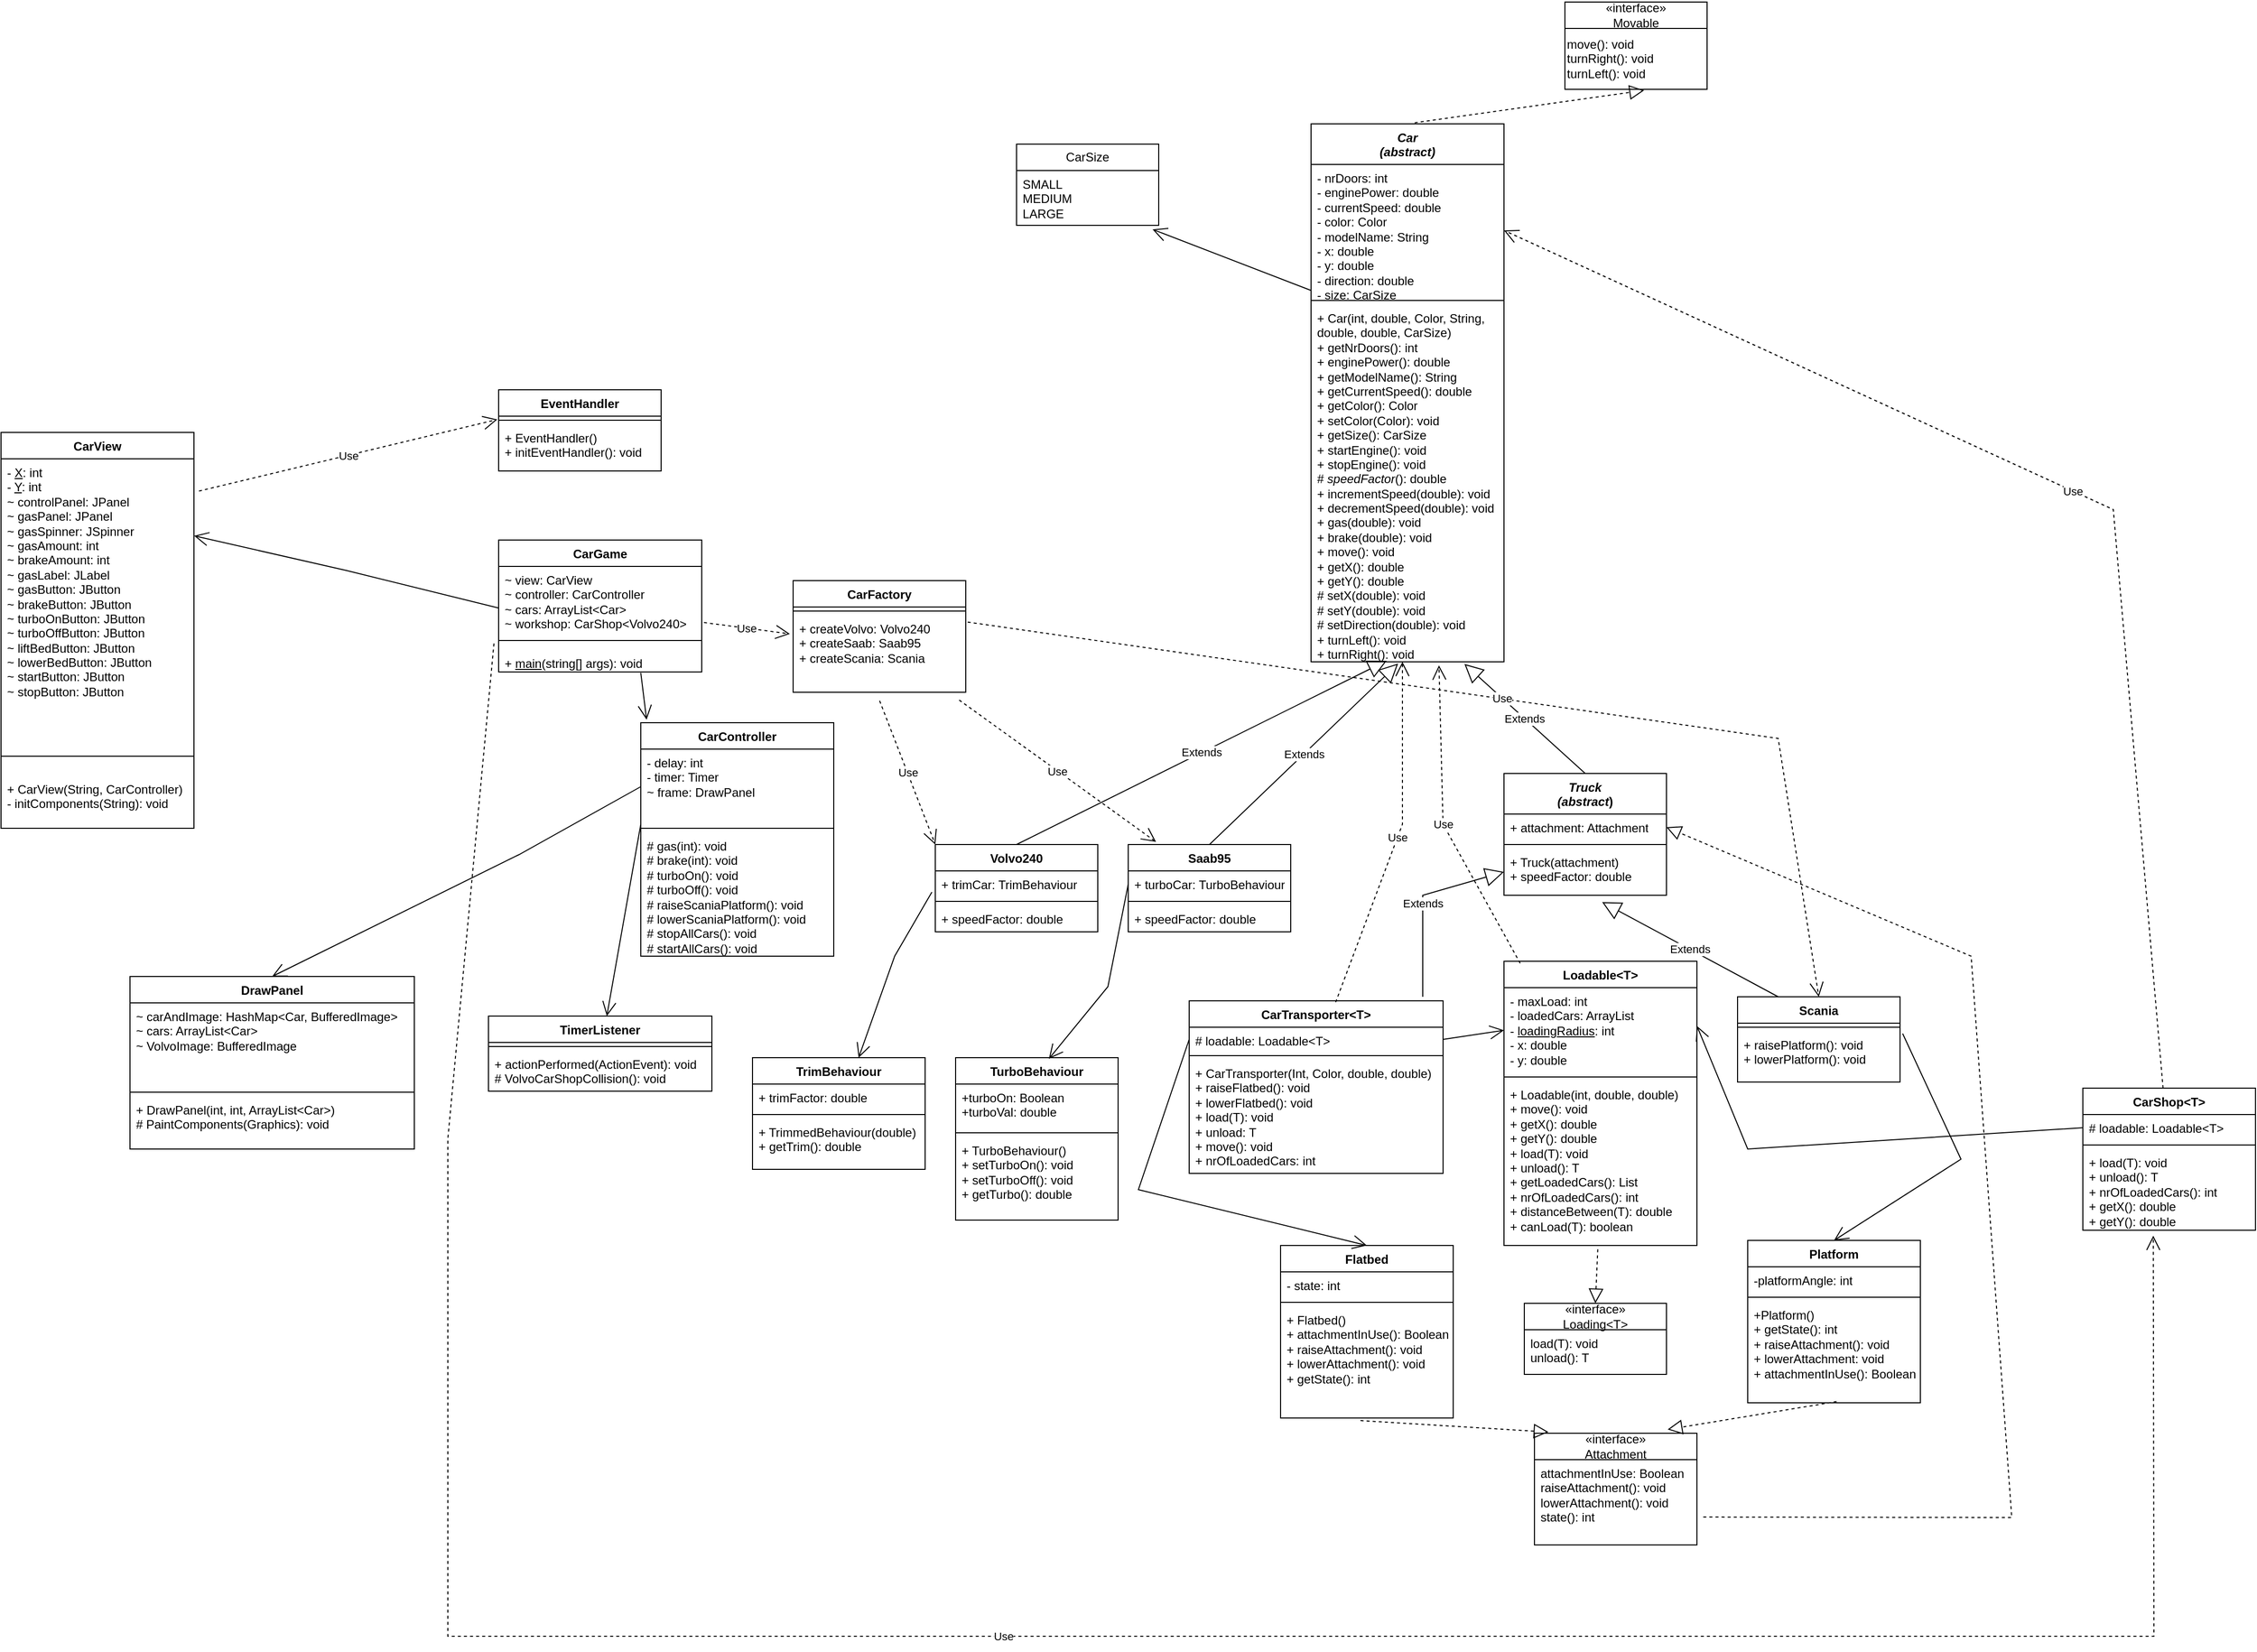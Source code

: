 <mxfile version="23.1.2" type="google">
  <diagram name="Sida-1" id="J6gJxQ5m7RRqywbdpWK8">
    <mxGraphModel grid="1" page="1" gridSize="10" guides="1" tooltips="1" connect="1" arrows="1" fold="1" pageScale="1" pageWidth="827" pageHeight="1169" math="0" shadow="0">
      <root>
        <mxCell id="0" />
        <mxCell id="1" parent="0" />
        <mxCell id="Iw1DIzwXRPO4TeAjE_ug-1" value="&lt;i&gt;Car&lt;br&gt;(abstract)&lt;br&gt;&lt;/i&gt;" style="swimlane;fontStyle=1;align=center;verticalAlign=top;childLayout=stackLayout;horizontal=1;startSize=40;horizontalStack=0;resizeParent=1;resizeParentMax=0;resizeLast=0;collapsible=1;marginBottom=0;whiteSpace=wrap;html=1;" vertex="1" parent="1">
          <mxGeometry x="330" y="280" width="190" height="530" as="geometry" />
        </mxCell>
        <mxCell id="Iw1DIzwXRPO4TeAjE_ug-2" value="- nrDoors: int&lt;br&gt;- enginePower: double&lt;br&gt;- currentSpeed: double&lt;br&gt;- color: Color&lt;br&gt;- modelName: String&lt;br&gt;- x: double&lt;br&gt;- y: double&lt;br&gt;- direction: double&lt;br&gt;- size: CarSize" style="text;strokeColor=none;fillColor=none;align=left;verticalAlign=top;spacingLeft=4;spacingRight=4;overflow=hidden;rotatable=0;points=[[0,0.5],[1,0.5]];portConstraint=eastwest;whiteSpace=wrap;html=1;" vertex="1" parent="Iw1DIzwXRPO4TeAjE_ug-1">
          <mxGeometry y="40" width="190" height="130" as="geometry" />
        </mxCell>
        <mxCell id="Iw1DIzwXRPO4TeAjE_ug-3" value="" style="line;strokeWidth=1;fillColor=none;align=left;verticalAlign=middle;spacingTop=-1;spacingLeft=3;spacingRight=3;rotatable=0;labelPosition=right;points=[];portConstraint=eastwest;strokeColor=inherit;" vertex="1" parent="Iw1DIzwXRPO4TeAjE_ug-1">
          <mxGeometry y="170" width="190" height="8" as="geometry" />
        </mxCell>
        <mxCell id="Iw1DIzwXRPO4TeAjE_ug-4" value="+ Car(int, double, Color, String, double, double, CarSize)&lt;br&gt;+ getNrDoors(): int&lt;br&gt;+ enginePower(): double&lt;br&gt;+ getModelName(): String&lt;br&gt;+ getCurrentSpeed(): double&lt;br&gt;+ getColor(): Color&lt;br&gt;+ setColor(Color): void&lt;br&gt;+ getSize(): CarSize&lt;br&gt;+ startEngine(): void&lt;br&gt;+ stopEngine(): void&lt;br&gt;#&amp;nbsp;&lt;i&gt;speedFactor&lt;/i&gt;(): double&lt;br&gt;+ incrementSpeed(double): void&lt;br&gt;+ decrementSpeed(double): void&lt;br&gt;+ gas(double): void&lt;br&gt;+ brake(double): void&lt;br&gt;+ move(): void&lt;br&gt;+ getX(): double&lt;br&gt;+ getY(): double&lt;br&gt;# setX(double): void&lt;br&gt;# setY(double): void&lt;br&gt;# setDirection(double): void&lt;br&gt;+ turnLeft(): void&lt;br&gt;+ turnRight(): void" style="text;strokeColor=none;fillColor=none;align=left;verticalAlign=top;spacingLeft=4;spacingRight=4;overflow=hidden;rotatable=0;points=[[0,0.5],[1,0.5]];portConstraint=eastwest;whiteSpace=wrap;html=1;" vertex="1" parent="Iw1DIzwXRPO4TeAjE_ug-1">
          <mxGeometry y="178" width="190" height="352" as="geometry" />
        </mxCell>
        <mxCell id="Iw1DIzwXRPO4TeAjE_ug-8" value="CarSize" style="swimlane;fontStyle=0;childLayout=stackLayout;horizontal=1;startSize=26;fillColor=none;horizontalStack=0;resizeParent=1;resizeParentMax=0;resizeLast=0;collapsible=1;marginBottom=0;whiteSpace=wrap;html=1;" vertex="1" parent="1">
          <mxGeometry x="40" y="300" width="140" height="80" as="geometry" />
        </mxCell>
        <mxCell id="Iw1DIzwXRPO4TeAjE_ug-9" value="SMALL&lt;br&gt;MEDIUM&lt;br&gt;LARGE" style="text;strokeColor=none;fillColor=none;align=left;verticalAlign=top;spacingLeft=4;spacingRight=4;overflow=hidden;rotatable=0;points=[[0,0.5],[1,0.5]];portConstraint=eastwest;whiteSpace=wrap;html=1;" vertex="1" parent="Iw1DIzwXRPO4TeAjE_ug-8">
          <mxGeometry y="26" width="140" height="54" as="geometry" />
        </mxCell>
        <mxCell id="Iw1DIzwXRPO4TeAjE_ug-12" value="" style="endArrow=open;endFill=1;endSize=12;html=1;rounded=0;exitX=0;exitY=0.955;exitDx=0;exitDy=0;exitPerimeter=0;entryX=0.957;entryY=1.074;entryDx=0;entryDy=0;entryPerimeter=0;" edge="1" parent="1" source="Iw1DIzwXRPO4TeAjE_ug-2" target="Iw1DIzwXRPO4TeAjE_ug-9">
          <mxGeometry width="160" relative="1" as="geometry">
            <mxPoint x="330" y="630" as="sourcePoint" />
            <mxPoint x="160" y="500" as="targetPoint" />
          </mxGeometry>
        </mxCell>
        <mxCell id="Iw1DIzwXRPO4TeAjE_ug-22" value="«interface»&lt;br&gt;Movable" style="swimlane;fontStyle=0;childLayout=stackLayout;horizontal=1;startSize=26;fillColor=none;horizontalStack=0;resizeParent=1;resizeParentMax=0;resizeLast=0;collapsible=1;marginBottom=0;whiteSpace=wrap;html=1;" vertex="1" parent="1">
          <mxGeometry x="580" y="160" width="140" height="86" as="geometry" />
        </mxCell>
        <mxCell id="Iw1DIzwXRPO4TeAjE_ug-26" value="move(): void&lt;br&gt;turnRight(): void&lt;br&gt;turnLeft(): void" style="text;html=1;align=left;verticalAlign=middle;resizable=0;points=[];autosize=1;strokeColor=none;fillColor=none;" vertex="1" parent="Iw1DIzwXRPO4TeAjE_ug-22">
          <mxGeometry y="26" width="140" height="60" as="geometry" />
        </mxCell>
        <mxCell id="Iw1DIzwXRPO4TeAjE_ug-27" value="" style="endArrow=block;dashed=1;endFill=0;endSize=12;html=1;rounded=0;exitX=0.537;exitY=-0.002;exitDx=0;exitDy=0;exitPerimeter=0;entryX=0.557;entryY=1.017;entryDx=0;entryDy=0;entryPerimeter=0;" edge="1" parent="1" source="Iw1DIzwXRPO4TeAjE_ug-1" target="Iw1DIzwXRPO4TeAjE_ug-26">
          <mxGeometry width="160" relative="1" as="geometry">
            <mxPoint x="560" y="250" as="sourcePoint" />
            <mxPoint x="720" y="250" as="targetPoint" />
          </mxGeometry>
        </mxCell>
        <mxCell id="JPbPp24o7M2_uj4HTOKJ-6" value="&lt;i&gt;Truck&lt;br&gt;(abstract&lt;/i&gt;)" style="swimlane;fontStyle=1;align=center;verticalAlign=top;childLayout=stackLayout;horizontal=1;startSize=40;horizontalStack=0;resizeParent=1;resizeParentMax=0;resizeLast=0;collapsible=1;marginBottom=0;whiteSpace=wrap;html=1;" vertex="1" parent="1">
          <mxGeometry x="520" y="920" width="160" height="120" as="geometry" />
        </mxCell>
        <mxCell id="JPbPp24o7M2_uj4HTOKJ-7" value="+ attachment: Attachment" style="text;strokeColor=none;fillColor=none;align=left;verticalAlign=top;spacingLeft=4;spacingRight=4;overflow=hidden;rotatable=0;points=[[0,0.5],[1,0.5]];portConstraint=eastwest;whiteSpace=wrap;html=1;" vertex="1" parent="JPbPp24o7M2_uj4HTOKJ-6">
          <mxGeometry y="40" width="160" height="26" as="geometry" />
        </mxCell>
        <mxCell id="JPbPp24o7M2_uj4HTOKJ-8" value="" style="line;strokeWidth=1;fillColor=none;align=left;verticalAlign=middle;spacingTop=-1;spacingLeft=3;spacingRight=3;rotatable=0;labelPosition=right;points=[];portConstraint=eastwest;strokeColor=inherit;" vertex="1" parent="JPbPp24o7M2_uj4HTOKJ-6">
          <mxGeometry y="66" width="160" height="8" as="geometry" />
        </mxCell>
        <mxCell id="JPbPp24o7M2_uj4HTOKJ-9" value="+ Truck(attachment)&lt;br&gt;+ speedFactor: double" style="text;strokeColor=none;fillColor=none;align=left;verticalAlign=top;spacingLeft=4;spacingRight=4;overflow=hidden;rotatable=0;points=[[0,0.5],[1,0.5]];portConstraint=eastwest;whiteSpace=wrap;html=1;" vertex="1" parent="JPbPp24o7M2_uj4HTOKJ-6">
          <mxGeometry y="74" width="160" height="46" as="geometry" />
        </mxCell>
        <mxCell id="JPbPp24o7M2_uj4HTOKJ-10" value="Extends" style="endArrow=block;endSize=16;endFill=0;html=1;rounded=0;entryX=0.795;entryY=1.006;entryDx=0;entryDy=0;entryPerimeter=0;exitX=0.5;exitY=0;exitDx=0;exitDy=0;" edge="1" parent="1" source="JPbPp24o7M2_uj4HTOKJ-6" target="Iw1DIzwXRPO4TeAjE_ug-4">
          <mxGeometry width="160" relative="1" as="geometry">
            <mxPoint x="330" y="910" as="sourcePoint" />
            <mxPoint x="490" y="910" as="targetPoint" />
          </mxGeometry>
        </mxCell>
        <mxCell id="JPbPp24o7M2_uj4HTOKJ-11" value="Scania" style="swimlane;fontStyle=1;align=center;verticalAlign=top;childLayout=stackLayout;horizontal=1;startSize=26;horizontalStack=0;resizeParent=1;resizeParentMax=0;resizeLast=0;collapsible=1;marginBottom=0;whiteSpace=wrap;html=1;" vertex="1" parent="1">
          <mxGeometry x="750" y="1140" width="160" height="84" as="geometry" />
        </mxCell>
        <mxCell id="JPbPp24o7M2_uj4HTOKJ-13" value="" style="line;strokeWidth=1;fillColor=none;align=left;verticalAlign=middle;spacingTop=-1;spacingLeft=3;spacingRight=3;rotatable=0;labelPosition=right;points=[];portConstraint=eastwest;strokeColor=inherit;" vertex="1" parent="JPbPp24o7M2_uj4HTOKJ-11">
          <mxGeometry y="26" width="160" height="8" as="geometry" />
        </mxCell>
        <mxCell id="JPbPp24o7M2_uj4HTOKJ-14" value="+ raisePlatform(): void&lt;br&gt;+ lowerPlatform(): void" style="text;strokeColor=none;fillColor=none;align=left;verticalAlign=top;spacingLeft=4;spacingRight=4;overflow=hidden;rotatable=0;points=[[0,0.5],[1,0.5]];portConstraint=eastwest;whiteSpace=wrap;html=1;" vertex="1" parent="JPbPp24o7M2_uj4HTOKJ-11">
          <mxGeometry y="34" width="160" height="50" as="geometry" />
        </mxCell>
        <mxCell id="JPbPp24o7M2_uj4HTOKJ-15" value="Extends" style="endArrow=block;endSize=16;endFill=0;html=1;rounded=0;entryX=0.604;entryY=1.145;entryDx=0;entryDy=0;entryPerimeter=0;exitX=0.25;exitY=0;exitDx=0;exitDy=0;" edge="1" parent="1" source="JPbPp24o7M2_uj4HTOKJ-11" target="JPbPp24o7M2_uj4HTOKJ-9">
          <mxGeometry width="160" relative="1" as="geometry">
            <mxPoint x="310" y="1050" as="sourcePoint" />
            <mxPoint x="470" y="1050" as="targetPoint" />
          </mxGeometry>
        </mxCell>
        <mxCell id="JPbPp24o7M2_uj4HTOKJ-16" value="CarTransporter&amp;lt;T&amp;gt;" style="swimlane;fontStyle=1;align=center;verticalAlign=top;childLayout=stackLayout;horizontal=1;startSize=26;horizontalStack=0;resizeParent=1;resizeParentMax=0;resizeLast=0;collapsible=1;marginBottom=0;whiteSpace=wrap;html=1;" vertex="1" parent="1">
          <mxGeometry x="210" y="1144" width="250" height="170" as="geometry" />
        </mxCell>
        <mxCell id="JPbPp24o7M2_uj4HTOKJ-17" value="# loadable: Loadable&amp;lt;T&amp;gt;" style="text;strokeColor=none;fillColor=none;align=left;verticalAlign=top;spacingLeft=4;spacingRight=4;overflow=hidden;rotatable=0;points=[[0,0.5],[1,0.5]];portConstraint=eastwest;whiteSpace=wrap;html=1;" vertex="1" parent="JPbPp24o7M2_uj4HTOKJ-16">
          <mxGeometry y="26" width="250" height="24" as="geometry" />
        </mxCell>
        <mxCell id="JPbPp24o7M2_uj4HTOKJ-18" value="" style="line;strokeWidth=1;fillColor=none;align=left;verticalAlign=middle;spacingTop=-1;spacingLeft=3;spacingRight=3;rotatable=0;labelPosition=right;points=[];portConstraint=eastwest;strokeColor=inherit;" vertex="1" parent="JPbPp24o7M2_uj4HTOKJ-16">
          <mxGeometry y="50" width="250" height="8" as="geometry" />
        </mxCell>
        <mxCell id="JPbPp24o7M2_uj4HTOKJ-19" value="+ CarTransporter(Int, Color, double, double)&lt;br&gt;+ raiseFlatbed(): void&lt;br&gt;+ lowerFlatbed(): void&lt;br&gt;+ load(T): void&lt;br&gt;+ unload: T&lt;br&gt;+ move(): void&lt;br&gt;+ nrOfLoadedCars: int" style="text;strokeColor=none;fillColor=none;align=left;verticalAlign=top;spacingLeft=4;spacingRight=4;overflow=hidden;rotatable=0;points=[[0,0.5],[1,0.5]];portConstraint=eastwest;whiteSpace=wrap;html=1;" vertex="1" parent="JPbPp24o7M2_uj4HTOKJ-16">
          <mxGeometry y="58" width="250" height="112" as="geometry" />
        </mxCell>
        <mxCell id="JPbPp24o7M2_uj4HTOKJ-20" value="Extends" style="endArrow=block;endSize=16;endFill=0;html=1;rounded=0;entryX=0;entryY=0.5;entryDx=0;entryDy=0;" edge="1" parent="1" target="JPbPp24o7M2_uj4HTOKJ-9">
          <mxGeometry x="0.005" width="160" relative="1" as="geometry">
            <mxPoint x="440" y="1140" as="sourcePoint" />
            <mxPoint x="561" y="1042" as="targetPoint" />
            <mxPoint as="offset" />
            <Array as="points">
              <mxPoint x="440" y="1040" />
            </Array>
          </mxGeometry>
        </mxCell>
        <mxCell id="JPbPp24o7M2_uj4HTOKJ-21" value="Volvo240" style="swimlane;fontStyle=1;align=center;verticalAlign=top;childLayout=stackLayout;horizontal=1;startSize=26;horizontalStack=0;resizeParent=1;resizeParentMax=0;resizeLast=0;collapsible=1;marginBottom=0;whiteSpace=wrap;html=1;" vertex="1" parent="1">
          <mxGeometry x="-40" y="990" width="160" height="86" as="geometry" />
        </mxCell>
        <mxCell id="JPbPp24o7M2_uj4HTOKJ-22" value="+ trimCar: TrimBehaviour" style="text;strokeColor=none;fillColor=none;align=left;verticalAlign=top;spacingLeft=4;spacingRight=4;overflow=hidden;rotatable=0;points=[[0,0.5],[1,0.5]];portConstraint=eastwest;whiteSpace=wrap;html=1;" vertex="1" parent="JPbPp24o7M2_uj4HTOKJ-21">
          <mxGeometry y="26" width="160" height="26" as="geometry" />
        </mxCell>
        <mxCell id="JPbPp24o7M2_uj4HTOKJ-23" value="" style="line;strokeWidth=1;fillColor=none;align=left;verticalAlign=middle;spacingTop=-1;spacingLeft=3;spacingRight=3;rotatable=0;labelPosition=right;points=[];portConstraint=eastwest;strokeColor=inherit;" vertex="1" parent="JPbPp24o7M2_uj4HTOKJ-21">
          <mxGeometry y="52" width="160" height="8" as="geometry" />
        </mxCell>
        <mxCell id="JPbPp24o7M2_uj4HTOKJ-24" value="+ speedFactor: double" style="text;strokeColor=none;fillColor=none;align=left;verticalAlign=top;spacingLeft=4;spacingRight=4;overflow=hidden;rotatable=0;points=[[0,0.5],[1,0.5]];portConstraint=eastwest;whiteSpace=wrap;html=1;" vertex="1" parent="JPbPp24o7M2_uj4HTOKJ-21">
          <mxGeometry y="60" width="160" height="26" as="geometry" />
        </mxCell>
        <mxCell id="JPbPp24o7M2_uj4HTOKJ-25" value="Extends" style="endArrow=block;endSize=16;endFill=0;html=1;rounded=0;exitX=0.5;exitY=0;exitDx=0;exitDy=0;entryX=0.392;entryY=0.997;entryDx=0;entryDy=0;entryPerimeter=0;" edge="1" parent="1" source="JPbPp24o7M2_uj4HTOKJ-21" target="Iw1DIzwXRPO4TeAjE_ug-4">
          <mxGeometry width="160" relative="1" as="geometry">
            <mxPoint x="310" y="850" as="sourcePoint" />
            <mxPoint x="400" y="820" as="targetPoint" />
          </mxGeometry>
        </mxCell>
        <mxCell id="JPbPp24o7M2_uj4HTOKJ-26" value="" style="endArrow=open;endFill=1;endSize=12;html=1;rounded=0;exitX=-0.021;exitY=0.801;exitDx=0;exitDy=0;exitPerimeter=0;" edge="1" parent="1" source="JPbPp24o7M2_uj4HTOKJ-22" target="JPbPp24o7M2_uj4HTOKJ-27">
          <mxGeometry width="160" relative="1" as="geometry">
            <mxPoint x="20" y="950" as="sourcePoint" />
            <mxPoint x="80" y="960" as="targetPoint" />
            <Array as="points">
              <mxPoint x="-80" y="1100" />
            </Array>
          </mxGeometry>
        </mxCell>
        <mxCell id="JPbPp24o7M2_uj4HTOKJ-27" value="TrimBehaviour" style="swimlane;fontStyle=1;align=center;verticalAlign=top;childLayout=stackLayout;horizontal=1;startSize=26;horizontalStack=0;resizeParent=1;resizeParentMax=0;resizeLast=0;collapsible=1;marginBottom=0;whiteSpace=wrap;html=1;" vertex="1" parent="1">
          <mxGeometry x="-220" y="1200" width="170" height="110" as="geometry" />
        </mxCell>
        <mxCell id="JPbPp24o7M2_uj4HTOKJ-28" value="+ trimFactor: double" style="text;strokeColor=none;fillColor=none;align=left;verticalAlign=top;spacingLeft=4;spacingRight=4;overflow=hidden;rotatable=0;points=[[0,0.5],[1,0.5]];portConstraint=eastwest;whiteSpace=wrap;html=1;" vertex="1" parent="JPbPp24o7M2_uj4HTOKJ-27">
          <mxGeometry y="26" width="170" height="26" as="geometry" />
        </mxCell>
        <mxCell id="JPbPp24o7M2_uj4HTOKJ-29" value="" style="line;strokeWidth=1;fillColor=none;align=left;verticalAlign=middle;spacingTop=-1;spacingLeft=3;spacingRight=3;rotatable=0;labelPosition=right;points=[];portConstraint=eastwest;strokeColor=inherit;" vertex="1" parent="JPbPp24o7M2_uj4HTOKJ-27">
          <mxGeometry y="52" width="170" height="8" as="geometry" />
        </mxCell>
        <mxCell id="JPbPp24o7M2_uj4HTOKJ-30" value="+ TrimmedBehaviour(double)&lt;br&gt;+ getTrim(): double" style="text;strokeColor=none;fillColor=none;align=left;verticalAlign=top;spacingLeft=4;spacingRight=4;overflow=hidden;rotatable=0;points=[[0,0.5],[1,0.5]];portConstraint=eastwest;whiteSpace=wrap;html=1;" vertex="1" parent="JPbPp24o7M2_uj4HTOKJ-27">
          <mxGeometry y="60" width="170" height="50" as="geometry" />
        </mxCell>
        <mxCell id="JPbPp24o7M2_uj4HTOKJ-31" value="Saab95" style="swimlane;fontStyle=1;align=center;verticalAlign=top;childLayout=stackLayout;horizontal=1;startSize=26;horizontalStack=0;resizeParent=1;resizeParentMax=0;resizeLast=0;collapsible=1;marginBottom=0;whiteSpace=wrap;html=1;" vertex="1" parent="1">
          <mxGeometry x="150" y="990" width="160" height="86" as="geometry" />
        </mxCell>
        <mxCell id="JPbPp24o7M2_uj4HTOKJ-32" value="+ turboCar: TurboBehaviour" style="text;strokeColor=none;fillColor=none;align=left;verticalAlign=top;spacingLeft=4;spacingRight=4;overflow=hidden;rotatable=0;points=[[0,0.5],[1,0.5]];portConstraint=eastwest;whiteSpace=wrap;html=1;" vertex="1" parent="JPbPp24o7M2_uj4HTOKJ-31">
          <mxGeometry y="26" width="160" height="26" as="geometry" />
        </mxCell>
        <mxCell id="JPbPp24o7M2_uj4HTOKJ-33" value="" style="line;strokeWidth=1;fillColor=none;align=left;verticalAlign=middle;spacingTop=-1;spacingLeft=3;spacingRight=3;rotatable=0;labelPosition=right;points=[];portConstraint=eastwest;strokeColor=inherit;" vertex="1" parent="JPbPp24o7M2_uj4HTOKJ-31">
          <mxGeometry y="52" width="160" height="8" as="geometry" />
        </mxCell>
        <mxCell id="JPbPp24o7M2_uj4HTOKJ-34" value="+ speedFactor: double" style="text;strokeColor=none;fillColor=none;align=left;verticalAlign=top;spacingLeft=4;spacingRight=4;overflow=hidden;rotatable=0;points=[[0,0.5],[1,0.5]];portConstraint=eastwest;whiteSpace=wrap;html=1;" vertex="1" parent="JPbPp24o7M2_uj4HTOKJ-31">
          <mxGeometry y="60" width="160" height="26" as="geometry" />
        </mxCell>
        <mxCell id="JPbPp24o7M2_uj4HTOKJ-35" value="Extends" style="endArrow=block;endSize=16;endFill=0;html=1;rounded=0;entryX=0.451;entryY=1.005;entryDx=0;entryDy=0;entryPerimeter=0;exitX=0.5;exitY=0;exitDx=0;exitDy=0;" edge="1" parent="1" source="JPbPp24o7M2_uj4HTOKJ-31" target="Iw1DIzwXRPO4TeAjE_ug-4">
          <mxGeometry width="160" relative="1" as="geometry">
            <mxPoint x="190" y="1110" as="sourcePoint" />
            <mxPoint x="350" y="1110" as="targetPoint" />
          </mxGeometry>
        </mxCell>
        <mxCell id="JPbPp24o7M2_uj4HTOKJ-36" value="TurboBehaviour" style="swimlane;fontStyle=1;align=center;verticalAlign=top;childLayout=stackLayout;horizontal=1;startSize=26;horizontalStack=0;resizeParent=1;resizeParentMax=0;resizeLast=0;collapsible=1;marginBottom=0;whiteSpace=wrap;html=1;" vertex="1" parent="1">
          <mxGeometry x="-20" y="1200" width="160" height="160" as="geometry" />
        </mxCell>
        <mxCell id="JPbPp24o7M2_uj4HTOKJ-37" value="+turboOn: Boolean&lt;br&gt;+turboVal: double" style="text;strokeColor=none;fillColor=none;align=left;verticalAlign=top;spacingLeft=4;spacingRight=4;overflow=hidden;rotatable=0;points=[[0,0.5],[1,0.5]];portConstraint=eastwest;whiteSpace=wrap;html=1;" vertex="1" parent="JPbPp24o7M2_uj4HTOKJ-36">
          <mxGeometry y="26" width="160" height="44" as="geometry" />
        </mxCell>
        <mxCell id="JPbPp24o7M2_uj4HTOKJ-38" value="" style="line;strokeWidth=1;fillColor=none;align=left;verticalAlign=middle;spacingTop=-1;spacingLeft=3;spacingRight=3;rotatable=0;labelPosition=right;points=[];portConstraint=eastwest;strokeColor=inherit;" vertex="1" parent="JPbPp24o7M2_uj4HTOKJ-36">
          <mxGeometry y="70" width="160" height="8" as="geometry" />
        </mxCell>
        <mxCell id="JPbPp24o7M2_uj4HTOKJ-39" value="+ TurboBehaviour()&lt;br&gt;+ setTurboOn(): void&lt;br&gt;+ setTurboOff(): void&lt;br&gt;+ getTurbo(): double" style="text;strokeColor=none;fillColor=none;align=left;verticalAlign=top;spacingLeft=4;spacingRight=4;overflow=hidden;rotatable=0;points=[[0,0.5],[1,0.5]];portConstraint=eastwest;whiteSpace=wrap;html=1;" vertex="1" parent="JPbPp24o7M2_uj4HTOKJ-36">
          <mxGeometry y="78" width="160" height="82" as="geometry" />
        </mxCell>
        <mxCell id="JPbPp24o7M2_uj4HTOKJ-40" value="" style="endArrow=open;endFill=1;endSize=12;html=1;rounded=0;entryX=0.574;entryY=0.007;entryDx=0;entryDy=0;entryPerimeter=0;exitX=0;exitY=0.5;exitDx=0;exitDy=0;" edge="1" parent="1" source="JPbPp24o7M2_uj4HTOKJ-32" target="JPbPp24o7M2_uj4HTOKJ-36">
          <mxGeometry width="160" relative="1" as="geometry">
            <mxPoint x="180" y="1120" as="sourcePoint" />
            <mxPoint x="340" y="1120" as="targetPoint" />
            <Array as="points">
              <mxPoint x="130" y="1130" />
            </Array>
          </mxGeometry>
        </mxCell>
        <mxCell id="JPbPp24o7M2_uj4HTOKJ-41" value="Loadable&amp;lt;T&amp;gt;" style="swimlane;fontStyle=1;align=center;verticalAlign=top;childLayout=stackLayout;horizontal=1;startSize=26;horizontalStack=0;resizeParent=1;resizeParentMax=0;resizeLast=0;collapsible=1;marginBottom=0;whiteSpace=wrap;html=1;" vertex="1" parent="1">
          <mxGeometry x="520" y="1105" width="190" height="280" as="geometry" />
        </mxCell>
        <mxCell id="JPbPp24o7M2_uj4HTOKJ-42" value="- maxLoad: int&lt;br&gt;- loadedCars: ArrayList&lt;br&gt;- &lt;u&gt;loadingRadius&lt;/u&gt;: int&lt;br&gt;- x: double&lt;br&gt;- y: double" style="text;strokeColor=none;fillColor=none;align=left;verticalAlign=top;spacingLeft=4;spacingRight=4;overflow=hidden;rotatable=0;points=[[0,0.5],[1,0.5]];portConstraint=eastwest;whiteSpace=wrap;html=1;" vertex="1" parent="JPbPp24o7M2_uj4HTOKJ-41">
          <mxGeometry y="26" width="190" height="84" as="geometry" />
        </mxCell>
        <mxCell id="JPbPp24o7M2_uj4HTOKJ-43" value="" style="line;strokeWidth=1;fillColor=none;align=left;verticalAlign=middle;spacingTop=-1;spacingLeft=3;spacingRight=3;rotatable=0;labelPosition=right;points=[];portConstraint=eastwest;strokeColor=inherit;" vertex="1" parent="JPbPp24o7M2_uj4HTOKJ-41">
          <mxGeometry y="110" width="190" height="8" as="geometry" />
        </mxCell>
        <mxCell id="JPbPp24o7M2_uj4HTOKJ-44" value="+ Loadable(int, double, double)&lt;br&gt;+ move(): void&lt;br&gt;+ getX(): double&lt;br&gt;+ getY(): double&lt;br&gt;+ load(T): void&lt;br&gt;+ unload(): T&lt;br&gt;+ getLoadedCars(): List&lt;br&gt;+ nrOfLoadedCars(): int&lt;br&gt;+ distanceBetween(T): double&lt;br&gt;+ canLoad(T): boolean" style="text;strokeColor=none;fillColor=none;align=left;verticalAlign=top;spacingLeft=4;spacingRight=4;overflow=hidden;rotatable=0;points=[[0,0.5],[1,0.5]];portConstraint=eastwest;whiteSpace=wrap;html=1;" vertex="1" parent="JPbPp24o7M2_uj4HTOKJ-41">
          <mxGeometry y="118" width="190" height="162" as="geometry" />
        </mxCell>
        <mxCell id="JPbPp24o7M2_uj4HTOKJ-50" value="«interface»&lt;br style=&quot;border-color: var(--border-color);&quot;&gt;Attachment" style="swimlane;fontStyle=0;childLayout=stackLayout;horizontal=1;startSize=26;fillColor=none;horizontalStack=0;resizeParent=1;resizeParentMax=0;resizeLast=0;collapsible=1;marginBottom=0;whiteSpace=wrap;html=1;" vertex="1" parent="1">
          <mxGeometry x="550" y="1570" width="160" height="110" as="geometry" />
        </mxCell>
        <mxCell id="JPbPp24o7M2_uj4HTOKJ-52" value="attachmentInUse: Boolean&lt;br&gt;raiseAttachment(): void&lt;br&gt;lowerAttachment(): void&lt;br&gt;state(): int" style="text;strokeColor=none;fillColor=none;align=left;verticalAlign=top;spacingLeft=4;spacingRight=4;overflow=hidden;rotatable=0;points=[[0,0.5],[1,0.5]];portConstraint=eastwest;whiteSpace=wrap;html=1;" vertex="1" parent="JPbPp24o7M2_uj4HTOKJ-50">
          <mxGeometry y="26" width="160" height="84" as="geometry" />
        </mxCell>
        <mxCell id="JPbPp24o7M2_uj4HTOKJ-54" value="Platform" style="swimlane;fontStyle=1;align=center;verticalAlign=top;childLayout=stackLayout;horizontal=1;startSize=26;horizontalStack=0;resizeParent=1;resizeParentMax=0;resizeLast=0;collapsible=1;marginBottom=0;whiteSpace=wrap;html=1;" vertex="1" parent="1">
          <mxGeometry x="760" y="1380" width="170" height="160" as="geometry" />
        </mxCell>
        <mxCell id="JPbPp24o7M2_uj4HTOKJ-55" value="-platformAngle: int" style="text;strokeColor=none;fillColor=none;align=left;verticalAlign=top;spacingLeft=4;spacingRight=4;overflow=hidden;rotatable=0;points=[[0,0.5],[1,0.5]];portConstraint=eastwest;whiteSpace=wrap;html=1;" vertex="1" parent="JPbPp24o7M2_uj4HTOKJ-54">
          <mxGeometry y="26" width="170" height="26" as="geometry" />
        </mxCell>
        <mxCell id="JPbPp24o7M2_uj4HTOKJ-56" value="" style="line;strokeWidth=1;fillColor=none;align=left;verticalAlign=middle;spacingTop=-1;spacingLeft=3;spacingRight=3;rotatable=0;labelPosition=right;points=[];portConstraint=eastwest;strokeColor=inherit;" vertex="1" parent="JPbPp24o7M2_uj4HTOKJ-54">
          <mxGeometry y="52" width="170" height="8" as="geometry" />
        </mxCell>
        <mxCell id="JPbPp24o7M2_uj4HTOKJ-57" value="+Platform()&lt;br&gt;+ getState(): int&lt;br&gt;+ raiseAttachment(): void&lt;br&gt;+ lowerAttachment: void&lt;br&gt;+ attachmentInUse(): Boolean" style="text;strokeColor=none;fillColor=none;align=left;verticalAlign=top;spacingLeft=4;spacingRight=4;overflow=hidden;rotatable=0;points=[[0,0.5],[1,0.5]];portConstraint=eastwest;whiteSpace=wrap;html=1;" vertex="1" parent="JPbPp24o7M2_uj4HTOKJ-54">
          <mxGeometry y="60" width="170" height="100" as="geometry" />
        </mxCell>
        <mxCell id="JPbPp24o7M2_uj4HTOKJ-58" value="Flatbed" style="swimlane;fontStyle=1;align=center;verticalAlign=top;childLayout=stackLayout;horizontal=1;startSize=26;horizontalStack=0;resizeParent=1;resizeParentMax=0;resizeLast=0;collapsible=1;marginBottom=0;whiteSpace=wrap;html=1;" vertex="1" parent="1">
          <mxGeometry x="300" y="1385" width="170" height="170" as="geometry" />
        </mxCell>
        <mxCell id="JPbPp24o7M2_uj4HTOKJ-59" value="- state: int" style="text;strokeColor=none;fillColor=none;align=left;verticalAlign=top;spacingLeft=4;spacingRight=4;overflow=hidden;rotatable=0;points=[[0,0.5],[1,0.5]];portConstraint=eastwest;whiteSpace=wrap;html=1;" vertex="1" parent="JPbPp24o7M2_uj4HTOKJ-58">
          <mxGeometry y="26" width="170" height="26" as="geometry" />
        </mxCell>
        <mxCell id="JPbPp24o7M2_uj4HTOKJ-60" value="" style="line;strokeWidth=1;fillColor=none;align=left;verticalAlign=middle;spacingTop=-1;spacingLeft=3;spacingRight=3;rotatable=0;labelPosition=right;points=[];portConstraint=eastwest;strokeColor=inherit;" vertex="1" parent="JPbPp24o7M2_uj4HTOKJ-58">
          <mxGeometry y="52" width="170" height="8" as="geometry" />
        </mxCell>
        <mxCell id="JPbPp24o7M2_uj4HTOKJ-61" value="+ Flatbed()&lt;br&gt;+ attachmentInUse(): Boolean&lt;br&gt;+ raiseAttachment(): void&lt;br&gt;+ lowerAttachment(): void&lt;br&gt;+ getState(): int" style="text;strokeColor=none;fillColor=none;align=left;verticalAlign=top;spacingLeft=4;spacingRight=4;overflow=hidden;rotatable=0;points=[[0,0.5],[1,0.5]];portConstraint=eastwest;whiteSpace=wrap;html=1;" vertex="1" parent="JPbPp24o7M2_uj4HTOKJ-58">
          <mxGeometry y="60" width="170" height="110" as="geometry" />
        </mxCell>
        <mxCell id="JPbPp24o7M2_uj4HTOKJ-62" value="" style="endArrow=block;dashed=1;endFill=0;endSize=12;html=1;rounded=0;exitX=0.463;exitY=1.023;exitDx=0;exitDy=0;entryX=0.086;entryY=-0.011;entryDx=0;entryDy=0;entryPerimeter=0;exitPerimeter=0;" edge="1" parent="1" source="JPbPp24o7M2_uj4HTOKJ-61" target="JPbPp24o7M2_uj4HTOKJ-50">
          <mxGeometry width="160" relative="1" as="geometry">
            <mxPoint x="850" y="512" as="sourcePoint" />
            <mxPoint x="1066" y="430" as="targetPoint" />
          </mxGeometry>
        </mxCell>
        <mxCell id="JPbPp24o7M2_uj4HTOKJ-63" value="" style="endArrow=block;dashed=1;endFill=0;endSize=12;html=1;rounded=0;exitX=0.515;exitY=0.988;exitDx=0;exitDy=0;exitPerimeter=0;entryX=0.82;entryY=-0.034;entryDx=0;entryDy=0;entryPerimeter=0;" edge="1" parent="1" source="JPbPp24o7M2_uj4HTOKJ-57" target="JPbPp24o7M2_uj4HTOKJ-50">
          <mxGeometry width="160" relative="1" as="geometry">
            <mxPoint x="700" y="772" as="sourcePoint" />
            <mxPoint x="710" y="1350" as="targetPoint" />
          </mxGeometry>
        </mxCell>
        <mxCell id="JPbPp24o7M2_uj4HTOKJ-65" value="" style="endArrow=open;endFill=1;endSize=12;html=1;rounded=0;exitX=1;exitY=0.5;exitDx=0;exitDy=0;entryX=0;entryY=0.5;entryDx=0;entryDy=0;" edge="1" parent="1" source="JPbPp24o7M2_uj4HTOKJ-17" target="JPbPp24o7M2_uj4HTOKJ-42">
          <mxGeometry width="160" relative="1" as="geometry">
            <mxPoint x="410" y="1100" as="sourcePoint" />
            <mxPoint x="570" y="1100" as="targetPoint" />
          </mxGeometry>
        </mxCell>
        <mxCell id="JPbPp24o7M2_uj4HTOKJ-66" value="" style="endArrow=open;endFill=1;endSize=12;html=1;rounded=0;entryX=0.5;entryY=0;entryDx=0;entryDy=0;exitX=0;exitY=0.5;exitDx=0;exitDy=0;" edge="1" parent="1" source="JPbPp24o7M2_uj4HTOKJ-17" target="JPbPp24o7M2_uj4HTOKJ-58">
          <mxGeometry width="160" relative="1" as="geometry">
            <mxPoint x="202" y="1181" as="sourcePoint" />
            <mxPoint x="410" y="1310" as="targetPoint" />
            <Array as="points">
              <mxPoint x="160" y="1330" />
            </Array>
          </mxGeometry>
        </mxCell>
        <mxCell id="JPbPp24o7M2_uj4HTOKJ-67" value="" style="endArrow=open;endFill=1;endSize=12;html=1;rounded=0;entryX=0.5;entryY=0;entryDx=0;entryDy=0;exitX=1.016;exitY=0.233;exitDx=0;exitDy=0;exitPerimeter=0;" edge="1" parent="1" target="JPbPp24o7M2_uj4HTOKJ-54">
          <mxGeometry width="160" relative="1" as="geometry">
            <mxPoint x="912.56" y="1176.252" as="sourcePoint" />
            <mxPoint x="1060" y="1330" as="targetPoint" />
            <Array as="points">
              <mxPoint x="970" y="1300" />
            </Array>
          </mxGeometry>
        </mxCell>
        <mxCell id="JPbPp24o7M2_uj4HTOKJ-70" value="CarController" style="swimlane;fontStyle=1;align=center;verticalAlign=top;childLayout=stackLayout;horizontal=1;startSize=26;horizontalStack=0;resizeParent=1;resizeParentMax=0;resizeLast=0;collapsible=1;marginBottom=0;whiteSpace=wrap;html=1;" vertex="1" parent="1">
          <mxGeometry x="-330" y="870" width="190" height="230" as="geometry" />
        </mxCell>
        <mxCell id="JPbPp24o7M2_uj4HTOKJ-71" value="- delay: int&lt;br&gt;- timer: Timer&lt;br&gt;~ frame: DrawPanel&lt;br&gt;" style="text;strokeColor=none;fillColor=none;align=left;verticalAlign=top;spacingLeft=4;spacingRight=4;overflow=hidden;rotatable=0;points=[[0,0.5],[1,0.5]];portConstraint=eastwest;whiteSpace=wrap;html=1;" vertex="1" parent="JPbPp24o7M2_uj4HTOKJ-70">
          <mxGeometry y="26" width="190" height="74" as="geometry" />
        </mxCell>
        <mxCell id="JPbPp24o7M2_uj4HTOKJ-72" value="" style="line;strokeWidth=1;fillColor=none;align=left;verticalAlign=middle;spacingTop=-1;spacingLeft=3;spacingRight=3;rotatable=0;labelPosition=right;points=[];portConstraint=eastwest;strokeColor=inherit;" vertex="1" parent="JPbPp24o7M2_uj4HTOKJ-70">
          <mxGeometry y="100" width="190" height="8" as="geometry" />
        </mxCell>
        <mxCell id="JPbPp24o7M2_uj4HTOKJ-73" value="# gas(int): void&lt;br&gt;# brake(int): void&lt;br&gt;# turboOn(): void&lt;br&gt;# turboOff(): void&lt;br&gt;# raiseScaniaPlatform(): void&lt;br&gt;# lowerScaniaPlatform(): void&lt;br&gt;# stopAllCars(): void&lt;br&gt;# startAllCars(): void" style="text;strokeColor=none;fillColor=none;align=left;verticalAlign=top;spacingLeft=4;spacingRight=4;overflow=hidden;rotatable=0;points=[[0,0.5],[1,0.5]];portConstraint=eastwest;whiteSpace=wrap;html=1;" vertex="1" parent="JPbPp24o7M2_uj4HTOKJ-70">
          <mxGeometry y="108" width="190" height="122" as="geometry" />
        </mxCell>
        <mxCell id="JPbPp24o7M2_uj4HTOKJ-74" value="CarView" style="swimlane;fontStyle=1;align=center;verticalAlign=top;childLayout=stackLayout;horizontal=1;startSize=26;horizontalStack=0;resizeParent=1;resizeParentMax=0;resizeLast=0;collapsible=1;marginBottom=0;whiteSpace=wrap;html=1;" vertex="1" parent="1">
          <mxGeometry x="-960" y="584" width="190" height="390" as="geometry" />
        </mxCell>
        <mxCell id="JPbPp24o7M2_uj4HTOKJ-75" value="- &lt;u&gt;X&lt;/u&gt;: int&lt;br&gt;- &lt;u&gt;Y&lt;/u&gt;: int&lt;br&gt;~ controlPanel: JPanel&lt;br&gt;~ gasPanel: JPanel&lt;br&gt;~ gasSpinner: JSpinner&lt;br&gt;~ gasAmount: int&lt;br&gt;~ brakeAmount: int&lt;br&gt;~ gasLabel: JLabel&lt;br&gt;~ gasButton:&amp;nbsp;JButton&lt;br&gt;~ brakeButton:&amp;nbsp;JButton&lt;br&gt;~ turboOnButton:&amp;nbsp;JButton&lt;br&gt;~ turboOffButton:&amp;nbsp;JButton&lt;br&gt;~ liftBedButton:&amp;nbsp;JButton&lt;br&gt;~ lowerBedButton:&amp;nbsp;JButton&lt;br&gt;~ startButton:&amp;nbsp;JButton&lt;br&gt;~ stopButton:&amp;nbsp;JButton" style="text;strokeColor=none;fillColor=none;align=left;verticalAlign=top;spacingLeft=4;spacingRight=4;overflow=hidden;rotatable=0;points=[[0,0.5],[1,0.5]];portConstraint=eastwest;whiteSpace=wrap;html=1;" vertex="1" parent="JPbPp24o7M2_uj4HTOKJ-74">
          <mxGeometry y="26" width="190" height="274" as="geometry" />
        </mxCell>
        <mxCell id="JPbPp24o7M2_uj4HTOKJ-76" value="" style="line;strokeWidth=1;fillColor=none;align=left;verticalAlign=middle;spacingTop=-1;spacingLeft=3;spacingRight=3;rotatable=0;labelPosition=right;points=[];portConstraint=eastwest;strokeColor=inherit;" vertex="1" parent="JPbPp24o7M2_uj4HTOKJ-74">
          <mxGeometry y="300" width="190" height="38" as="geometry" />
        </mxCell>
        <mxCell id="JPbPp24o7M2_uj4HTOKJ-77" value="+ CarView(String, CarController)&lt;br&gt;- initComponents(String): void&lt;br&gt;" style="text;strokeColor=none;fillColor=none;align=left;verticalAlign=top;spacingLeft=4;spacingRight=4;overflow=hidden;rotatable=0;points=[[0,0.5],[1,0.5]];portConstraint=eastwest;whiteSpace=wrap;html=1;" vertex="1" parent="JPbPp24o7M2_uj4HTOKJ-74">
          <mxGeometry y="338" width="190" height="52" as="geometry" />
        </mxCell>
        <mxCell id="JPbPp24o7M2_uj4HTOKJ-78" value="DrawPanel" style="swimlane;fontStyle=1;align=center;verticalAlign=top;childLayout=stackLayout;horizontal=1;startSize=26;horizontalStack=0;resizeParent=1;resizeParentMax=0;resizeLast=0;collapsible=1;marginBottom=0;whiteSpace=wrap;html=1;" vertex="1" parent="1">
          <mxGeometry x="-833" y="1120" width="280" height="170" as="geometry" />
        </mxCell>
        <mxCell id="JPbPp24o7M2_uj4HTOKJ-79" value="~ carAndImage: HashMap&amp;lt;Car, BufferedImage&amp;gt;&lt;br&gt;~ cars: ArrayList&amp;lt;Car&amp;gt;&lt;br&gt;~ VolvoImage: BufferedImage" style="text;strokeColor=none;fillColor=none;align=left;verticalAlign=top;spacingLeft=4;spacingRight=4;overflow=hidden;rotatable=0;points=[[0,0.5],[1,0.5]];portConstraint=eastwest;whiteSpace=wrap;html=1;" vertex="1" parent="JPbPp24o7M2_uj4HTOKJ-78">
          <mxGeometry y="26" width="280" height="84" as="geometry" />
        </mxCell>
        <mxCell id="JPbPp24o7M2_uj4HTOKJ-80" value="" style="line;strokeWidth=1;fillColor=none;align=left;verticalAlign=middle;spacingTop=-1;spacingLeft=3;spacingRight=3;rotatable=0;labelPosition=right;points=[];portConstraint=eastwest;strokeColor=inherit;" vertex="1" parent="JPbPp24o7M2_uj4HTOKJ-78">
          <mxGeometry y="110" width="280" height="8" as="geometry" />
        </mxCell>
        <mxCell id="JPbPp24o7M2_uj4HTOKJ-81" value="+ DrawPanel(int, int, ArrayList&amp;lt;Car&amp;gt;)&lt;br&gt;# PaintComponents(Graphics): void" style="text;strokeColor=none;fillColor=none;align=left;verticalAlign=top;spacingLeft=4;spacingRight=4;overflow=hidden;rotatable=0;points=[[0,0.5],[1,0.5]];portConstraint=eastwest;whiteSpace=wrap;html=1;" vertex="1" parent="JPbPp24o7M2_uj4HTOKJ-78">
          <mxGeometry y="118" width="280" height="52" as="geometry" />
        </mxCell>
        <mxCell id="JPbPp24o7M2_uj4HTOKJ-86" value="«interface»&lt;br style=&quot;border-color: var(--border-color);&quot;&gt;Loading&amp;lt;T&amp;gt;" style="swimlane;fontStyle=0;childLayout=stackLayout;horizontal=1;startSize=26;fillColor=none;horizontalStack=0;resizeParent=1;resizeParentMax=0;resizeLast=0;collapsible=1;marginBottom=0;whiteSpace=wrap;html=1;" vertex="1" parent="1">
          <mxGeometry x="540" y="1442" width="140" height="70" as="geometry" />
        </mxCell>
        <mxCell id="JPbPp24o7M2_uj4HTOKJ-91" value="" style="endArrow=block;dashed=1;endFill=0;endSize=12;html=1;rounded=0;exitX=0.486;exitY=1.023;exitDx=0;exitDy=0;exitPerimeter=0;entryX=0.5;entryY=0;entryDx=0;entryDy=0;" edge="1" parent="1" source="JPbPp24o7M2_uj4HTOKJ-44" target="JPbPp24o7M2_uj4HTOKJ-86">
          <mxGeometry width="160" relative="1" as="geometry">
            <mxPoint x="717" y="1500" as="sourcePoint" />
            <mxPoint x="550" y="1527" as="targetPoint" />
          </mxGeometry>
        </mxCell>
        <mxCell id="JPbPp24o7M2_uj4HTOKJ-87" value="load(T): void&lt;br&gt;unload(): T" style="text;strokeColor=none;fillColor=none;align=left;verticalAlign=top;spacingLeft=4;spacingRight=4;overflow=hidden;rotatable=0;points=[[0,0.5],[1,0.5]];portConstraint=eastwest;whiteSpace=wrap;html=1;" vertex="1" parent="1">
          <mxGeometry x="540" y="1468" width="140" height="44" as="geometry" />
        </mxCell>
        <mxCell id="6xLC5VvGVvwtOd83B3L0-2" value="" style="endArrow=open;endFill=1;endSize=12;html=1;rounded=0;entryX=0.5;entryY=0;entryDx=0;entryDy=0;exitX=0;exitY=0.5;exitDx=0;exitDy=0;" edge="1" parent="1" source="JPbPp24o7M2_uj4HTOKJ-71" target="JPbPp24o7M2_uj4HTOKJ-78">
          <mxGeometry width="160" relative="1" as="geometry">
            <mxPoint x="-770.0" y="666.074" as="sourcePoint" />
            <mxPoint x="-551.05" y="1105" as="targetPoint" />
            <Array as="points">
              <mxPoint x="-450" y="1000" />
            </Array>
          </mxGeometry>
        </mxCell>
        <mxCell id="JPbPp24o7M2_uj4HTOKJ-92" value="" style="endArrow=block;dashed=1;endFill=0;endSize=12;html=1;rounded=0;entryX=1;entryY=0.5;entryDx=0;entryDy=0;exitX=1.039;exitY=0.673;exitDx=0;exitDy=0;exitPerimeter=0;" edge="1" parent="1" source="JPbPp24o7M2_uj4HTOKJ-52" target="JPbPp24o7M2_uj4HTOKJ-7">
          <mxGeometry width="160" relative="1" as="geometry">
            <mxPoint x="1080" y="1730" as="sourcePoint" />
            <mxPoint x="700" y="1010" as="targetPoint" />
            <Array as="points">
              <mxPoint x="1020" y="1653" />
              <mxPoint x="980" y="1100" />
            </Array>
          </mxGeometry>
        </mxCell>
        <mxCell id="6xLC5VvGVvwtOd83B3L0-3" value="CarShop&amp;lt;T&amp;gt;" style="swimlane;fontStyle=1;align=center;verticalAlign=top;childLayout=stackLayout;horizontal=1;startSize=26;horizontalStack=0;resizeParent=1;resizeParentMax=0;resizeLast=0;collapsible=1;marginBottom=0;whiteSpace=wrap;html=1;" vertex="1" parent="1">
          <mxGeometry x="1090" y="1230" width="170" height="140" as="geometry" />
        </mxCell>
        <mxCell id="6xLC5VvGVvwtOd83B3L0-4" value="# loadable: Loadable&amp;lt;T&amp;gt;" style="text;strokeColor=none;fillColor=none;align=left;verticalAlign=top;spacingLeft=4;spacingRight=4;overflow=hidden;rotatable=0;points=[[0,0.5],[1,0.5]];portConstraint=eastwest;whiteSpace=wrap;html=1;" vertex="1" parent="6xLC5VvGVvwtOd83B3L0-3">
          <mxGeometry y="26" width="170" height="26" as="geometry" />
        </mxCell>
        <mxCell id="6xLC5VvGVvwtOd83B3L0-5" value="" style="line;strokeWidth=1;fillColor=none;align=left;verticalAlign=middle;spacingTop=-1;spacingLeft=3;spacingRight=3;rotatable=0;labelPosition=right;points=[];portConstraint=eastwest;strokeColor=inherit;" vertex="1" parent="6xLC5VvGVvwtOd83B3L0-3">
          <mxGeometry y="52" width="170" height="8" as="geometry" />
        </mxCell>
        <mxCell id="6xLC5VvGVvwtOd83B3L0-6" value="+ load(T): void&lt;br&gt;+ unload(): T&lt;br&gt;+ nrOfLoadedCars(): int&lt;br&gt;+ getX(): double&lt;br&gt;+ getY(): double" style="text;strokeColor=none;fillColor=none;align=left;verticalAlign=top;spacingLeft=4;spacingRight=4;overflow=hidden;rotatable=0;points=[[0,0.5],[1,0.5]];portConstraint=eastwest;whiteSpace=wrap;html=1;" vertex="1" parent="6xLC5VvGVvwtOd83B3L0-3">
          <mxGeometry y="60" width="170" height="80" as="geometry" />
        </mxCell>
        <mxCell id="6xLC5VvGVvwtOd83B3L0-7" value="" style="endArrow=open;endFill=1;endSize=12;html=1;rounded=0;entryX=0.5;entryY=0;entryDx=0;entryDy=0;exitX=0;exitY=0.5;exitDx=0;exitDy=0;" edge="1" parent="1" source="6xLC5VvGVvwtOd83B3L0-4">
          <mxGeometry width="160" relative="1" as="geometry">
            <mxPoint x="777.56" y="965.002" as="sourcePoint" />
            <mxPoint x="710" y="1168.75" as="targetPoint" />
            <Array as="points">
              <mxPoint x="760" y="1290" />
            </Array>
          </mxGeometry>
        </mxCell>
        <mxCell id="6xLC5VvGVvwtOd83B3L0-8" value="" style="endArrow=open;endFill=1;endSize=12;html=1;rounded=0;" edge="1" parent="1" target="dFjVo8po8S5dKcXiaq9G-2">
          <mxGeometry width="160" relative="1" as="geometry">
            <mxPoint x="-330" y="970" as="sourcePoint" />
            <mxPoint x="-410" y="1100" as="targetPoint" />
            <Array as="points" />
          </mxGeometry>
        </mxCell>
        <mxCell id="6xLC5VvGVvwtOd83B3L0-10" value="Use" style="endArrow=open;endSize=12;dashed=1;html=1;rounded=0;entryX=0;entryY=0;entryDx=0;entryDy=0;exitX=0.501;exitY=1.11;exitDx=0;exitDy=0;exitPerimeter=0;" edge="1" parent="1" source="4XDC4U1VWuvsw8EoXUQ5-8" target="JPbPp24o7M2_uj4HTOKJ-21">
          <mxGeometry width="160" relative="1" as="geometry">
            <mxPoint x="-270" y="870" as="sourcePoint" />
            <mxPoint x="-110" y="870" as="targetPoint" />
          </mxGeometry>
        </mxCell>
        <mxCell id="6xLC5VvGVvwtOd83B3L0-11" value="Use" style="endArrow=open;endSize=12;dashed=1;html=1;rounded=0;entryX=0.171;entryY=-0.03;entryDx=0;entryDy=0;entryPerimeter=0;exitX=0.962;exitY=1.101;exitDx=0;exitDy=0;exitPerimeter=0;" edge="1" parent="1" source="4XDC4U1VWuvsw8EoXUQ5-8" target="JPbPp24o7M2_uj4HTOKJ-31">
          <mxGeometry width="160" relative="1" as="geometry">
            <mxPoint x="-270" y="850" as="sourcePoint" />
            <mxPoint x="-40" y="970" as="targetPoint" />
          </mxGeometry>
        </mxCell>
        <mxCell id="6xLC5VvGVvwtOd83B3L0-12" value="Use" style="endArrow=open;endSize=12;dashed=1;html=1;rounded=0;exitX=1.011;exitY=0.09;exitDx=0;exitDy=0;exitPerimeter=0;" edge="1" parent="1" source="4XDC4U1VWuvsw8EoXUQ5-8">
          <mxGeometry width="160" relative="1" as="geometry">
            <mxPoint x="-20" y="794.5" as="sourcePoint" />
            <mxPoint x="830" y="1140" as="targetPoint" />
            <Array as="points">
              <mxPoint x="790" y="885.5" />
            </Array>
          </mxGeometry>
        </mxCell>
        <mxCell id="6xLC5VvGVvwtOd83B3L0-14" value="Use" style="endArrow=open;endSize=12;dashed=1;html=1;rounded=0;entryX=0.408;entryY=1.067;entryDx=0;entryDy=0;entryPerimeter=0;exitX=-0.023;exitY=1.186;exitDx=0;exitDy=0;exitPerimeter=0;" edge="1" parent="1" source="-6AykKl4eIZqmcgEHU-o-10" target="6xLC5VvGVvwtOd83B3L0-6">
          <mxGeometry width="160" relative="1" as="geometry">
            <mxPoint x="-520" y="790" as="sourcePoint" />
            <mxPoint x="1210" y="1760" as="targetPoint" />
            <Array as="points">
              <mxPoint x="-520" y="1280" />
              <mxPoint x="-520" y="1770" />
              <mxPoint x="1160" y="1770" />
            </Array>
          </mxGeometry>
        </mxCell>
        <mxCell id="6xLC5VvGVvwtOd83B3L0-18" value="Use" style="endArrow=open;endSize=12;dashed=1;html=1;rounded=0;entryX=1;entryY=0.5;entryDx=0;entryDy=0;" edge="1" parent="1" source="6xLC5VvGVvwtOd83B3L0-3" target="Iw1DIzwXRPO4TeAjE_ug-2">
          <mxGeometry width="160" relative="1" as="geometry">
            <mxPoint x="940" y="650" as="sourcePoint" />
            <mxPoint x="1040" y="530" as="targetPoint" />
            <Array as="points">
              <mxPoint x="1120" y="660" />
            </Array>
          </mxGeometry>
        </mxCell>
        <mxCell id="6xLC5VvGVvwtOd83B3L0-19" value="Use" style="endArrow=open;endSize=12;dashed=1;html=1;rounded=0;entryX=1;entryY=0.5;entryDx=0;entryDy=0;exitX=0.577;exitY=0.008;exitDx=0;exitDy=0;exitPerimeter=0;" edge="1" parent="1" source="JPbPp24o7M2_uj4HTOKJ-16">
          <mxGeometry width="160" relative="1" as="geometry">
            <mxPoint x="1069" y="1655" as="sourcePoint" />
            <mxPoint x="420" y="810" as="targetPoint" />
            <Array as="points">
              <mxPoint x="420" y="970" />
            </Array>
          </mxGeometry>
        </mxCell>
        <mxCell id="6xLC5VvGVvwtOd83B3L0-20" value="Use" style="endArrow=open;endSize=12;dashed=1;html=1;rounded=0;entryX=0.663;entryY=1.01;entryDx=0;entryDy=0;exitX=0.084;exitY=0.007;exitDx=0;exitDy=0;exitPerimeter=0;entryPerimeter=0;" edge="1" parent="1" source="JPbPp24o7M2_uj4HTOKJ-41" target="Iw1DIzwXRPO4TeAjE_ug-4">
          <mxGeometry width="160" relative="1" as="geometry">
            <mxPoint x="364" y="1155" as="sourcePoint" />
            <mxPoint x="430" y="820" as="targetPoint" />
            <Array as="points">
              <mxPoint x="460" y="970" />
            </Array>
          </mxGeometry>
        </mxCell>
        <mxCell id="4XDC4U1VWuvsw8EoXUQ5-5" value="CarFactory" style="swimlane;fontStyle=1;align=center;verticalAlign=top;childLayout=stackLayout;horizontal=1;startSize=26;horizontalStack=0;resizeParent=1;resizeParentMax=0;resizeLast=0;collapsible=1;marginBottom=0;whiteSpace=wrap;html=1;" vertex="1" parent="1">
          <mxGeometry x="-180" y="730" width="170" height="110" as="geometry" />
        </mxCell>
        <mxCell id="4XDC4U1VWuvsw8EoXUQ5-7" value="" style="line;strokeWidth=1;fillColor=none;align=left;verticalAlign=middle;spacingTop=-1;spacingLeft=3;spacingRight=3;rotatable=0;labelPosition=right;points=[];portConstraint=eastwest;strokeColor=inherit;" vertex="1" parent="4XDC4U1VWuvsw8EoXUQ5-5">
          <mxGeometry y="26" width="170" height="8" as="geometry" />
        </mxCell>
        <mxCell id="4XDC4U1VWuvsw8EoXUQ5-8" value="+ createVolvo: Volvo240&lt;br&gt;+ createSaab: Saab95&lt;br&gt;+ createScania: Scania" style="text;strokeColor=none;fillColor=none;align=left;verticalAlign=top;spacingLeft=4;spacingRight=4;overflow=hidden;rotatable=0;points=[[0,0.5],[1,0.5]];portConstraint=eastwest;whiteSpace=wrap;html=1;" vertex="1" parent="4XDC4U1VWuvsw8EoXUQ5-5">
          <mxGeometry y="34" width="170" height="76" as="geometry" />
        </mxCell>
        <mxCell id="-6AykKl4eIZqmcgEHU-o-1" value="EventHandler" style="swimlane;fontStyle=1;align=center;verticalAlign=top;childLayout=stackLayout;horizontal=1;startSize=26;horizontalStack=0;resizeParent=1;resizeParentMax=0;resizeLast=0;collapsible=1;marginBottom=0;whiteSpace=wrap;html=1;" vertex="1" parent="1">
          <mxGeometry x="-470" y="542" width="160" height="80" as="geometry" />
        </mxCell>
        <mxCell id="-6AykKl4eIZqmcgEHU-o-3" value="" style="line;strokeWidth=1;fillColor=none;align=left;verticalAlign=middle;spacingTop=-1;spacingLeft=3;spacingRight=3;rotatable=0;labelPosition=right;points=[];portConstraint=eastwest;strokeColor=inherit;" vertex="1" parent="-6AykKl4eIZqmcgEHU-o-1">
          <mxGeometry y="26" width="160" height="8" as="geometry" />
        </mxCell>
        <mxCell id="-6AykKl4eIZqmcgEHU-o-4" value="+ EventHandler()&lt;br&gt;+ initEventHandler(): void" style="text;strokeColor=none;fillColor=none;align=left;verticalAlign=top;spacingLeft=4;spacingRight=4;overflow=hidden;rotatable=0;points=[[0,0.5],[1,0.5]];portConstraint=eastwest;whiteSpace=wrap;html=1;" vertex="1" parent="-6AykKl4eIZqmcgEHU-o-1">
          <mxGeometry y="34" width="160" height="46" as="geometry" />
        </mxCell>
        <mxCell id="dFjVo8po8S5dKcXiaq9G-2" value="TimerListener" style="swimlane;fontStyle=1;align=center;verticalAlign=top;childLayout=stackLayout;horizontal=1;startSize=26;horizontalStack=0;resizeParent=1;resizeParentMax=0;resizeLast=0;collapsible=1;marginBottom=0;whiteSpace=wrap;html=1;" vertex="1" parent="1">
          <mxGeometry x="-480" y="1159" width="220" height="74" as="geometry" />
        </mxCell>
        <mxCell id="dFjVo8po8S5dKcXiaq9G-4" value="" style="line;strokeWidth=1;fillColor=none;align=left;verticalAlign=middle;spacingTop=-1;spacingLeft=3;spacingRight=3;rotatable=0;labelPosition=right;points=[];portConstraint=eastwest;strokeColor=inherit;" vertex="1" parent="dFjVo8po8S5dKcXiaq9G-2">
          <mxGeometry y="26" width="220" height="8" as="geometry" />
        </mxCell>
        <mxCell id="dFjVo8po8S5dKcXiaq9G-5" value="+ actionPerformed(ActionEvent): void&lt;br style=&quot;border-color: var(--border-color);&quot;&gt;# VolvoCarShopCollision(): void" style="text;strokeColor=none;fillColor=none;align=left;verticalAlign=top;spacingLeft=4;spacingRight=4;overflow=hidden;rotatable=0;points=[[0,0.5],[1,0.5]];portConstraint=eastwest;whiteSpace=wrap;html=1;" vertex="1" parent="dFjVo8po8S5dKcXiaq9G-2">
          <mxGeometry y="34" width="220" height="40" as="geometry" />
        </mxCell>
        <mxCell id="-6AykKl4eIZqmcgEHU-o-9" value="CarGame" style="swimlane;fontStyle=1;align=center;verticalAlign=top;childLayout=stackLayout;horizontal=1;startSize=26;horizontalStack=0;resizeParent=1;resizeParentMax=0;resizeLast=0;collapsible=1;marginBottom=0;whiteSpace=wrap;html=1;" vertex="1" parent="1">
          <mxGeometry x="-470" y="690" width="200" height="130" as="geometry" />
        </mxCell>
        <mxCell id="-6AykKl4eIZqmcgEHU-o-10" value="~ view: CarView&lt;br&gt;~ controller: CarController&lt;br&gt;~ cars: ArrayList&amp;lt;Car&amp;gt;&lt;br&gt;~ workshop: CarShop&amp;lt;Volvo240&amp;gt;" style="text;strokeColor=none;fillColor=none;align=left;verticalAlign=top;spacingLeft=4;spacingRight=4;overflow=hidden;rotatable=0;points=[[0,0.5],[1,0.5]];portConstraint=eastwest;whiteSpace=wrap;html=1;" vertex="1" parent="-6AykKl4eIZqmcgEHU-o-9">
          <mxGeometry y="26" width="200" height="64" as="geometry" />
        </mxCell>
        <mxCell id="-6AykKl4eIZqmcgEHU-o-11" value="" style="line;strokeWidth=1;fillColor=none;align=left;verticalAlign=middle;spacingTop=-1;spacingLeft=3;spacingRight=3;rotatable=0;labelPosition=right;points=[];portConstraint=eastwest;strokeColor=inherit;" vertex="1" parent="-6AykKl4eIZqmcgEHU-o-9">
          <mxGeometry y="90" width="200" height="18" as="geometry" />
        </mxCell>
        <mxCell id="-6AykKl4eIZqmcgEHU-o-12" value="+&amp;nbsp;&lt;u style=&quot;border-color: var(--border-color);&quot;&gt;main&lt;/u&gt;(string[] args): void" style="text;strokeColor=none;fillColor=none;align=left;verticalAlign=top;spacingLeft=4;spacingRight=4;overflow=hidden;rotatable=0;points=[[0,0.5],[1,0.5]];portConstraint=eastwest;whiteSpace=wrap;html=1;" vertex="1" parent="-6AykKl4eIZqmcgEHU-o-9">
          <mxGeometry y="108" width="200" height="22" as="geometry" />
        </mxCell>
        <mxCell id="-6AykKl4eIZqmcgEHU-o-14" value="" style="endArrow=open;endFill=1;endSize=12;html=1;rounded=0;entryX=0.03;entryY=-0.013;entryDx=0;entryDy=0;entryPerimeter=0;exitX=0.7;exitY=1.045;exitDx=0;exitDy=0;exitPerimeter=0;" edge="1" parent="1" source="-6AykKl4eIZqmcgEHU-o-12" target="JPbPp24o7M2_uj4HTOKJ-70">
          <mxGeometry width="160" relative="1" as="geometry">
            <mxPoint x="-360" y="850" as="sourcePoint" />
            <mxPoint x="-520.0" y="967.304" as="targetPoint" />
            <Array as="points" />
          </mxGeometry>
        </mxCell>
        <mxCell id="-6AykKl4eIZqmcgEHU-o-16" value="" style="endArrow=open;endFill=1;endSize=12;html=1;rounded=0;entryX=1.001;entryY=0.277;entryDx=0;entryDy=0;exitX=0;exitY=0.5;exitDx=0;exitDy=0;entryPerimeter=0;" edge="1" parent="1" target="JPbPp24o7M2_uj4HTOKJ-75">
          <mxGeometry width="160" relative="1" as="geometry">
            <mxPoint x="-470" y="757" as="sourcePoint" />
            <mxPoint x="-833" y="944" as="targetPoint" />
            <Array as="points">
              <mxPoint x="-620" y="720" />
            </Array>
          </mxGeometry>
        </mxCell>
        <mxCell id="kPBiDQSo2RZPHZxy27fy-1" value="Use" style="endArrow=open;endSize=12;dashed=1;html=1;rounded=0;entryX=-0.019;entryY=0.243;entryDx=0;entryDy=0;entryPerimeter=0;exitX=1.011;exitY=0.864;exitDx=0;exitDy=0;exitPerimeter=0;" edge="1" parent="1" source="-6AykKl4eIZqmcgEHU-o-10" target="4XDC4U1VWuvsw8EoXUQ5-8">
          <mxGeometry width="160" relative="1" as="geometry">
            <mxPoint x="-310" y="778" as="sourcePoint" />
            <mxPoint x="-180" y="778" as="targetPoint" />
          </mxGeometry>
        </mxCell>
        <mxCell id="-6AykKl4eIZqmcgEHU-o-18" value="Use" style="endArrow=open;endSize=12;dashed=1;html=1;rounded=0;entryX=-0.008;entryY=-0.103;entryDx=0;entryDy=0;entryPerimeter=0;exitX=1.026;exitY=0.116;exitDx=0;exitDy=0;exitPerimeter=0;" edge="1" parent="1" source="JPbPp24o7M2_uj4HTOKJ-75" target="-6AykKl4eIZqmcgEHU-o-4">
          <mxGeometry width="160" relative="1" as="geometry">
            <mxPoint x="-670" y="630" as="sourcePoint" />
            <mxPoint x="-545" y="632" as="targetPoint" />
          </mxGeometry>
        </mxCell>
      </root>
    </mxGraphModel>
  </diagram>
</mxfile>
